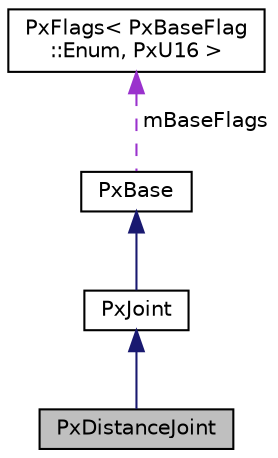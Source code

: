 digraph "PxDistanceJoint"
{
  edge [fontname="Helvetica",fontsize="10",labelfontname="Helvetica",labelfontsize="10"];
  node [fontname="Helvetica",fontsize="10",shape=record];
  Node3 [label="PxDistanceJoint",height=0.2,width=0.4,color="black", fillcolor="grey75", style="filled", fontcolor="black"];
  Node4 -> Node3 [dir="back",color="midnightblue",fontsize="10",style="solid",fontname="Helvetica"];
  Node4 [label="PxJoint",height=0.2,width=0.4,color="black", fillcolor="white", style="filled",URL="$classPxJoint.html",tooltip="a base interface providing common functionality for PhysX joints "];
  Node5 -> Node4 [dir="back",color="midnightblue",fontsize="10",style="solid",fontname="Helvetica"];
  Node5 [label="PxBase",height=0.2,width=0.4,color="black", fillcolor="white", style="filled",URL="$classPxBase.html",tooltip="Base class for objects that can be members of a PxCollection. "];
  Node6 -> Node5 [dir="back",color="darkorchid3",fontsize="10",style="dashed",label=" mBaseFlags" ,fontname="Helvetica"];
  Node6 [label="PxFlags\< PxBaseFlag\l::Enum, PxU16 \>",height=0.2,width=0.4,color="black", fillcolor="white", style="filled",URL="$classPxFlags.html"];
}
